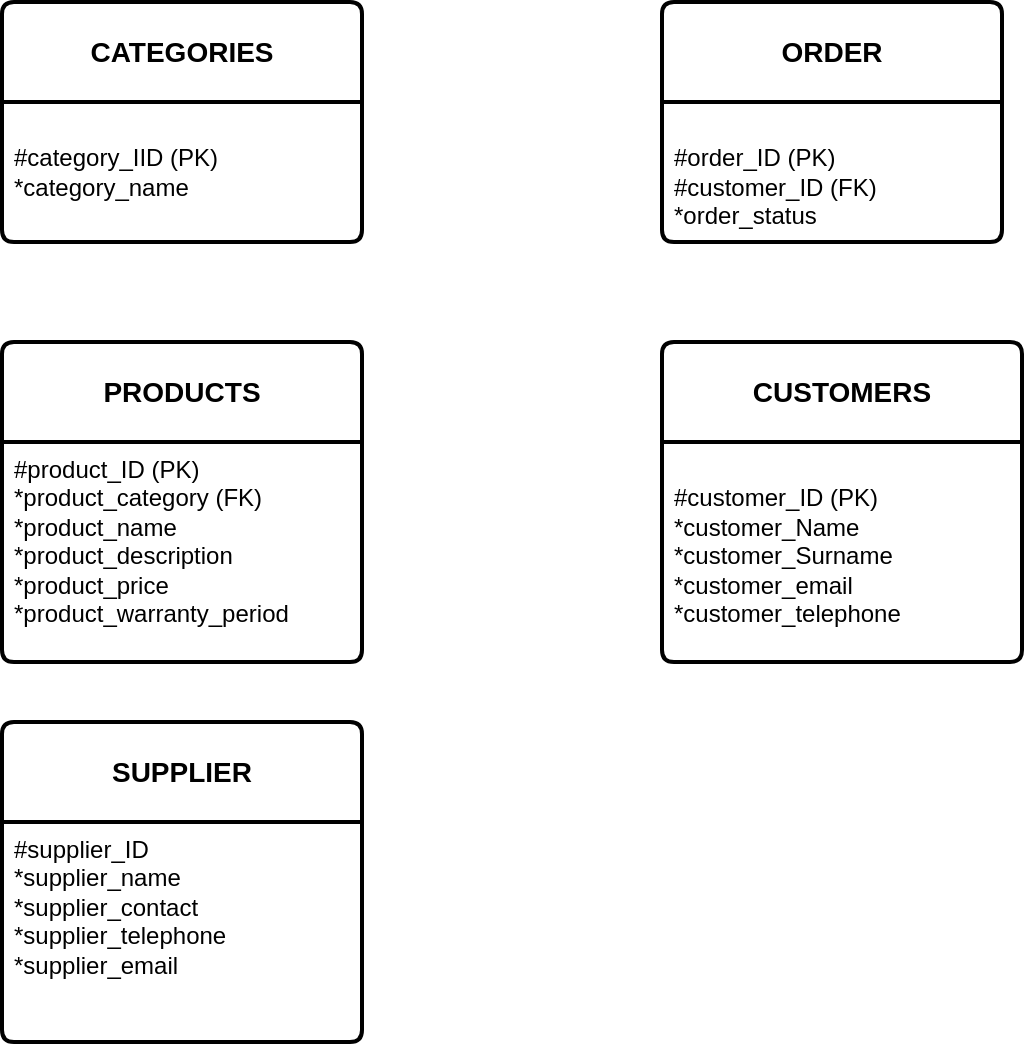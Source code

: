 <mxfile version="21.0.6" type="device"><diagram name="Page-1" id="DYdvmg0Kc1Si6PnHT14X"><mxGraphModel dx="1360" dy="795" grid="1" gridSize="10" guides="1" tooltips="1" connect="1" arrows="1" fold="1" page="1" pageScale="1" pageWidth="850" pageHeight="1100" math="0" shadow="0"><root><mxCell id="0"/><mxCell id="1" parent="0"/><mxCell id="9v9dtN_o1qrZDHKw4xwS-42" value="&lt;b&gt;CATEGORIES&lt;/b&gt;" style="swimlane;childLayout=stackLayout;horizontal=1;startSize=50;horizontalStack=0;rounded=1;fontSize=14;fontStyle=0;strokeWidth=2;resizeParent=0;resizeLast=1;shadow=0;dashed=0;align=center;arcSize=4;whiteSpace=wrap;html=1;" vertex="1" parent="1"><mxGeometry x="40" y="40" width="180" height="120" as="geometry"/></mxCell><mxCell id="9v9dtN_o1qrZDHKw4xwS-43" value="&lt;div&gt;&lt;br&gt;&lt;/div&gt;&lt;div align=&quot;left&quot;&gt;#category_IID (PK)&lt;/div&gt;&lt;div&gt;*category_name&lt;br&gt;&lt;/div&gt;" style="align=left;strokeColor=none;fillColor=none;spacingLeft=4;fontSize=12;verticalAlign=top;resizable=0;rotatable=0;part=1;html=1;" vertex="1" parent="9v9dtN_o1qrZDHKw4xwS-42"><mxGeometry y="50" width="180" height="70" as="geometry"/></mxCell><mxCell id="9v9dtN_o1qrZDHKw4xwS-45" value="&lt;b&gt;PRODUCTS&lt;/b&gt;" style="swimlane;childLayout=stackLayout;horizontal=1;startSize=50;horizontalStack=0;rounded=1;fontSize=14;fontStyle=0;strokeWidth=2;resizeParent=0;resizeLast=1;shadow=0;dashed=0;align=center;arcSize=4;whiteSpace=wrap;html=1;" vertex="1" parent="1"><mxGeometry x="40" y="210" width="180" height="160" as="geometry"/></mxCell><mxCell id="9v9dtN_o1qrZDHKw4xwS-46" value="&lt;div&gt;#product_ID (PK)&lt;/div&gt;&lt;div&gt;*product_category (FK)&lt;br&gt;&lt;/div&gt;&lt;div&gt;*product_name&lt;/div&gt;&lt;div&gt;*product_description&lt;/div&gt;&lt;div&gt;*product_price&lt;/div&gt;*product_warranty_period" style="align=left;strokeColor=none;fillColor=none;spacingLeft=4;fontSize=12;verticalAlign=top;resizable=0;rotatable=0;part=1;html=1;" vertex="1" parent="9v9dtN_o1qrZDHKw4xwS-45"><mxGeometry y="50" width="180" height="110" as="geometry"/></mxCell><mxCell id="9v9dtN_o1qrZDHKw4xwS-47" value="&lt;b&gt;CUSTOMERS&lt;/b&gt;" style="swimlane;childLayout=stackLayout;horizontal=1;startSize=50;horizontalStack=0;rounded=1;fontSize=14;fontStyle=0;strokeWidth=2;resizeParent=0;resizeLast=1;shadow=0;dashed=0;align=center;arcSize=4;whiteSpace=wrap;html=1;" vertex="1" parent="1"><mxGeometry x="370" y="210" width="180" height="160" as="geometry"/></mxCell><mxCell id="9v9dtN_o1qrZDHKw4xwS-48" value="&lt;div&gt;&lt;b&gt;&lt;br&gt;&lt;/b&gt;&lt;/div&gt;&lt;div&gt;#customer_ID (PK)&lt;br&gt;&lt;/div&gt;&lt;div&gt;*customer_Name&lt;/div&gt;&lt;div&gt;*customer_Surname&lt;/div&gt;&lt;div&gt;*customer_email&lt;/div&gt;&lt;div&gt;*customer_telephone&lt;/div&gt;" style="align=left;strokeColor=none;fillColor=none;spacingLeft=4;fontSize=12;verticalAlign=top;resizable=0;rotatable=0;part=1;html=1;" vertex="1" parent="9v9dtN_o1qrZDHKw4xwS-47"><mxGeometry y="50" width="180" height="110" as="geometry"/></mxCell><mxCell id="9v9dtN_o1qrZDHKw4xwS-51" value="&lt;b&gt;ORDER&lt;/b&gt;" style="swimlane;childLayout=stackLayout;horizontal=1;startSize=50;horizontalStack=0;rounded=1;fontSize=14;fontStyle=0;strokeWidth=2;resizeParent=0;resizeLast=1;shadow=0;dashed=0;align=center;arcSize=4;whiteSpace=wrap;html=1;" vertex="1" parent="1"><mxGeometry x="370" y="40" width="170" height="120" as="geometry"/></mxCell><mxCell id="9v9dtN_o1qrZDHKw4xwS-52" value="&lt;div&gt;&lt;br&gt;&lt;/div&gt;&lt;div&gt;#order_ID (PK)&lt;/div&gt;&lt;div&gt;#customer_ID (FK)&lt;/div&gt;&lt;div&gt;*order_status&lt;/div&gt;" style="align=left;strokeColor=none;fillColor=none;spacingLeft=4;fontSize=12;verticalAlign=top;resizable=0;rotatable=0;part=1;html=1;" vertex="1" parent="9v9dtN_o1qrZDHKw4xwS-51"><mxGeometry y="50" width="170" height="70" as="geometry"/></mxCell><mxCell id="9v9dtN_o1qrZDHKw4xwS-59" value="&lt;b&gt;SUPPLIER&lt;/b&gt;" style="swimlane;childLayout=stackLayout;horizontal=1;startSize=50;horizontalStack=0;rounded=1;fontSize=14;fontStyle=0;strokeWidth=2;resizeParent=0;resizeLast=1;shadow=0;dashed=0;align=center;arcSize=4;whiteSpace=wrap;html=1;" vertex="1" parent="1"><mxGeometry x="40" y="400" width="180" height="160" as="geometry"/></mxCell><mxCell id="9v9dtN_o1qrZDHKw4xwS-60" value="&lt;div&gt;#supplier_ID&lt;/div&gt;&lt;div&gt;*supplier_name&lt;/div&gt;&lt;div&gt;*supplier_contact&lt;/div&gt;&lt;div&gt;*supplier_telephone&lt;/div&gt;&lt;div&gt;*supplier_email&lt;br&gt;&lt;/div&gt;" style="align=left;strokeColor=none;fillColor=none;spacingLeft=4;fontSize=12;verticalAlign=top;resizable=0;rotatable=0;part=1;html=1;" vertex="1" parent="9v9dtN_o1qrZDHKw4xwS-59"><mxGeometry y="50" width="180" height="110" as="geometry"/></mxCell></root></mxGraphModel></diagram></mxfile>